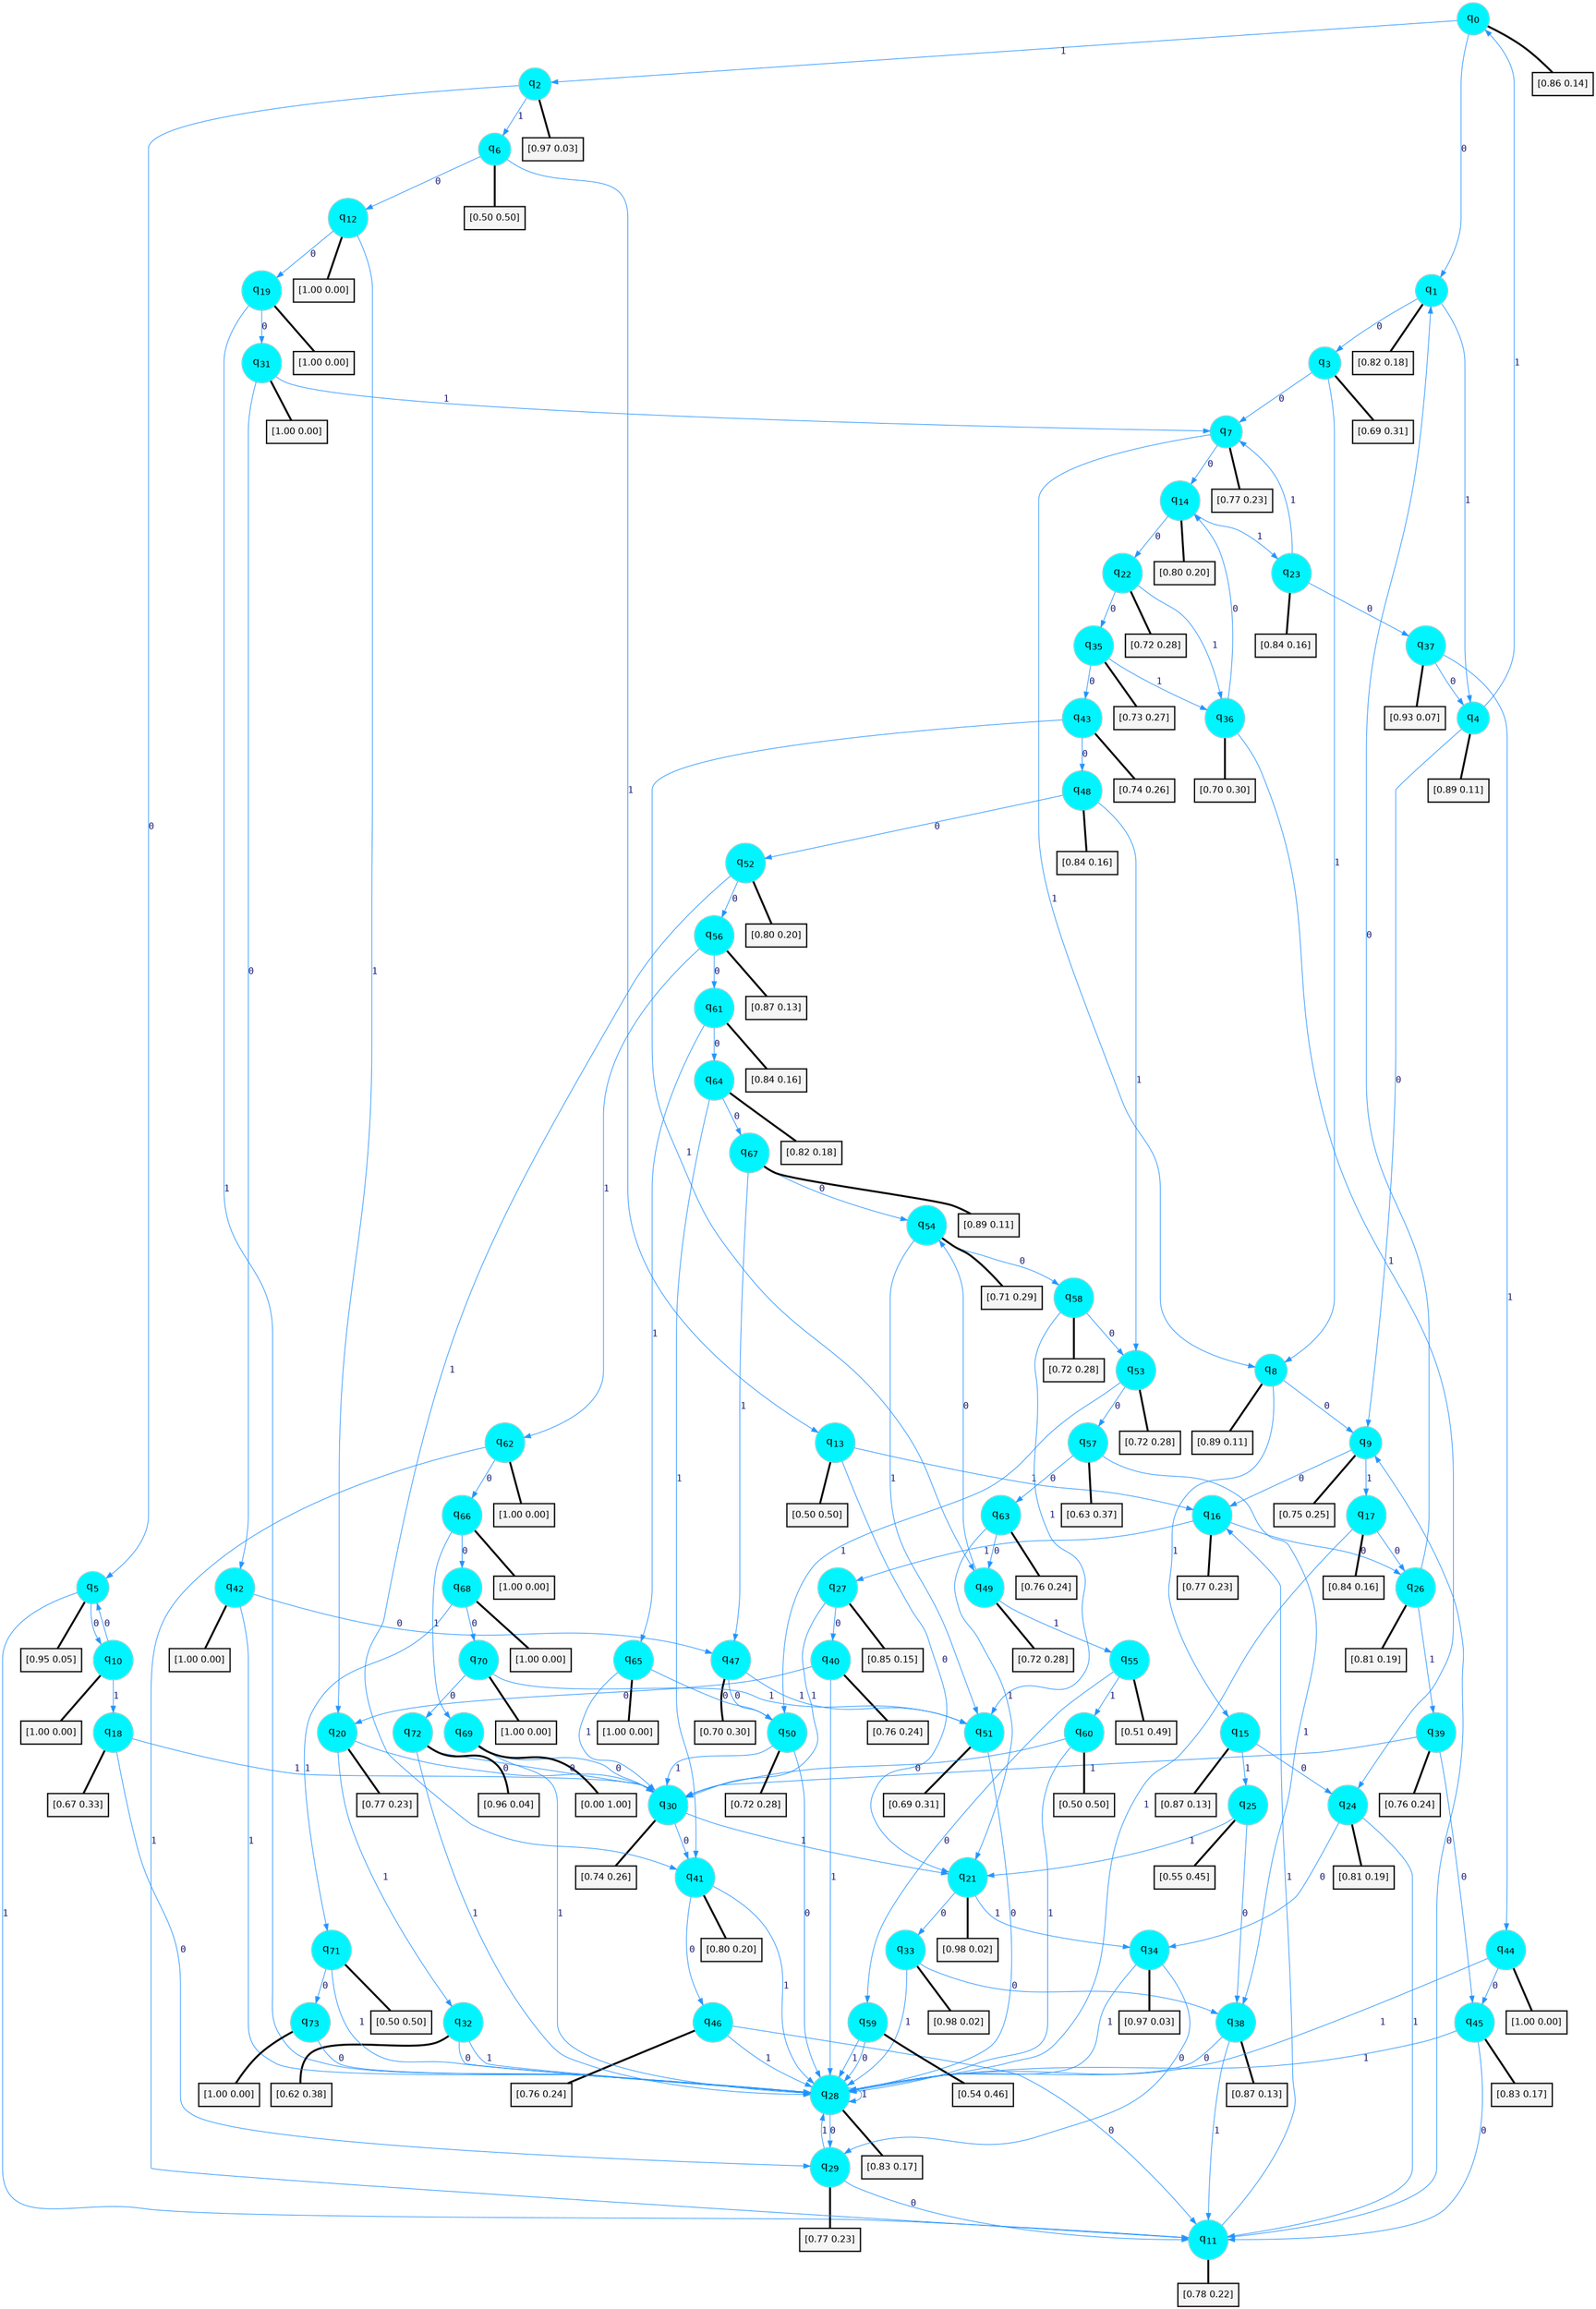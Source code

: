 digraph G {
graph [
bgcolor=transparent, dpi=300, rankdir=TD, size="40,25"];
node [
color=gray, fillcolor=turquoise1, fontcolor=black, fontname=Helvetica, fontsize=16, fontweight=bold, shape=circle, style=filled];
edge [
arrowsize=1, color=dodgerblue1, fontcolor=midnightblue, fontname=courier, fontweight=bold, penwidth=1, style=solid, weight=20];
0[label=<q<SUB>0</SUB>>];
1[label=<q<SUB>1</SUB>>];
2[label=<q<SUB>2</SUB>>];
3[label=<q<SUB>3</SUB>>];
4[label=<q<SUB>4</SUB>>];
5[label=<q<SUB>5</SUB>>];
6[label=<q<SUB>6</SUB>>];
7[label=<q<SUB>7</SUB>>];
8[label=<q<SUB>8</SUB>>];
9[label=<q<SUB>9</SUB>>];
10[label=<q<SUB>10</SUB>>];
11[label=<q<SUB>11</SUB>>];
12[label=<q<SUB>12</SUB>>];
13[label=<q<SUB>13</SUB>>];
14[label=<q<SUB>14</SUB>>];
15[label=<q<SUB>15</SUB>>];
16[label=<q<SUB>16</SUB>>];
17[label=<q<SUB>17</SUB>>];
18[label=<q<SUB>18</SUB>>];
19[label=<q<SUB>19</SUB>>];
20[label=<q<SUB>20</SUB>>];
21[label=<q<SUB>21</SUB>>];
22[label=<q<SUB>22</SUB>>];
23[label=<q<SUB>23</SUB>>];
24[label=<q<SUB>24</SUB>>];
25[label=<q<SUB>25</SUB>>];
26[label=<q<SUB>26</SUB>>];
27[label=<q<SUB>27</SUB>>];
28[label=<q<SUB>28</SUB>>];
29[label=<q<SUB>29</SUB>>];
30[label=<q<SUB>30</SUB>>];
31[label=<q<SUB>31</SUB>>];
32[label=<q<SUB>32</SUB>>];
33[label=<q<SUB>33</SUB>>];
34[label=<q<SUB>34</SUB>>];
35[label=<q<SUB>35</SUB>>];
36[label=<q<SUB>36</SUB>>];
37[label=<q<SUB>37</SUB>>];
38[label=<q<SUB>38</SUB>>];
39[label=<q<SUB>39</SUB>>];
40[label=<q<SUB>40</SUB>>];
41[label=<q<SUB>41</SUB>>];
42[label=<q<SUB>42</SUB>>];
43[label=<q<SUB>43</SUB>>];
44[label=<q<SUB>44</SUB>>];
45[label=<q<SUB>45</SUB>>];
46[label=<q<SUB>46</SUB>>];
47[label=<q<SUB>47</SUB>>];
48[label=<q<SUB>48</SUB>>];
49[label=<q<SUB>49</SUB>>];
50[label=<q<SUB>50</SUB>>];
51[label=<q<SUB>51</SUB>>];
52[label=<q<SUB>52</SUB>>];
53[label=<q<SUB>53</SUB>>];
54[label=<q<SUB>54</SUB>>];
55[label=<q<SUB>55</SUB>>];
56[label=<q<SUB>56</SUB>>];
57[label=<q<SUB>57</SUB>>];
58[label=<q<SUB>58</SUB>>];
59[label=<q<SUB>59</SUB>>];
60[label=<q<SUB>60</SUB>>];
61[label=<q<SUB>61</SUB>>];
62[label=<q<SUB>62</SUB>>];
63[label=<q<SUB>63</SUB>>];
64[label=<q<SUB>64</SUB>>];
65[label=<q<SUB>65</SUB>>];
66[label=<q<SUB>66</SUB>>];
67[label=<q<SUB>67</SUB>>];
68[label=<q<SUB>68</SUB>>];
69[label=<q<SUB>69</SUB>>];
70[label=<q<SUB>70</SUB>>];
71[label=<q<SUB>71</SUB>>];
72[label=<q<SUB>72</SUB>>];
73[label=<q<SUB>73</SUB>>];
74[label="[0.86 0.14]", shape=box,fontcolor=black, fontname=Helvetica, fontsize=14, penwidth=2, fillcolor=whitesmoke,color=black];
75[label="[0.82 0.18]", shape=box,fontcolor=black, fontname=Helvetica, fontsize=14, penwidth=2, fillcolor=whitesmoke,color=black];
76[label="[0.97 0.03]", shape=box,fontcolor=black, fontname=Helvetica, fontsize=14, penwidth=2, fillcolor=whitesmoke,color=black];
77[label="[0.69 0.31]", shape=box,fontcolor=black, fontname=Helvetica, fontsize=14, penwidth=2, fillcolor=whitesmoke,color=black];
78[label="[0.89 0.11]", shape=box,fontcolor=black, fontname=Helvetica, fontsize=14, penwidth=2, fillcolor=whitesmoke,color=black];
79[label="[0.95 0.05]", shape=box,fontcolor=black, fontname=Helvetica, fontsize=14, penwidth=2, fillcolor=whitesmoke,color=black];
80[label="[0.50 0.50]", shape=box,fontcolor=black, fontname=Helvetica, fontsize=14, penwidth=2, fillcolor=whitesmoke,color=black];
81[label="[0.77 0.23]", shape=box,fontcolor=black, fontname=Helvetica, fontsize=14, penwidth=2, fillcolor=whitesmoke,color=black];
82[label="[0.89 0.11]", shape=box,fontcolor=black, fontname=Helvetica, fontsize=14, penwidth=2, fillcolor=whitesmoke,color=black];
83[label="[0.75 0.25]", shape=box,fontcolor=black, fontname=Helvetica, fontsize=14, penwidth=2, fillcolor=whitesmoke,color=black];
84[label="[1.00 0.00]", shape=box,fontcolor=black, fontname=Helvetica, fontsize=14, penwidth=2, fillcolor=whitesmoke,color=black];
85[label="[0.78 0.22]", shape=box,fontcolor=black, fontname=Helvetica, fontsize=14, penwidth=2, fillcolor=whitesmoke,color=black];
86[label="[1.00 0.00]", shape=box,fontcolor=black, fontname=Helvetica, fontsize=14, penwidth=2, fillcolor=whitesmoke,color=black];
87[label="[0.50 0.50]", shape=box,fontcolor=black, fontname=Helvetica, fontsize=14, penwidth=2, fillcolor=whitesmoke,color=black];
88[label="[0.80 0.20]", shape=box,fontcolor=black, fontname=Helvetica, fontsize=14, penwidth=2, fillcolor=whitesmoke,color=black];
89[label="[0.87 0.13]", shape=box,fontcolor=black, fontname=Helvetica, fontsize=14, penwidth=2, fillcolor=whitesmoke,color=black];
90[label="[0.77 0.23]", shape=box,fontcolor=black, fontname=Helvetica, fontsize=14, penwidth=2, fillcolor=whitesmoke,color=black];
91[label="[0.84 0.16]", shape=box,fontcolor=black, fontname=Helvetica, fontsize=14, penwidth=2, fillcolor=whitesmoke,color=black];
92[label="[0.67 0.33]", shape=box,fontcolor=black, fontname=Helvetica, fontsize=14, penwidth=2, fillcolor=whitesmoke,color=black];
93[label="[1.00 0.00]", shape=box,fontcolor=black, fontname=Helvetica, fontsize=14, penwidth=2, fillcolor=whitesmoke,color=black];
94[label="[0.77 0.23]", shape=box,fontcolor=black, fontname=Helvetica, fontsize=14, penwidth=2, fillcolor=whitesmoke,color=black];
95[label="[0.98 0.02]", shape=box,fontcolor=black, fontname=Helvetica, fontsize=14, penwidth=2, fillcolor=whitesmoke,color=black];
96[label="[0.72 0.28]", shape=box,fontcolor=black, fontname=Helvetica, fontsize=14, penwidth=2, fillcolor=whitesmoke,color=black];
97[label="[0.84 0.16]", shape=box,fontcolor=black, fontname=Helvetica, fontsize=14, penwidth=2, fillcolor=whitesmoke,color=black];
98[label="[0.81 0.19]", shape=box,fontcolor=black, fontname=Helvetica, fontsize=14, penwidth=2, fillcolor=whitesmoke,color=black];
99[label="[0.55 0.45]", shape=box,fontcolor=black, fontname=Helvetica, fontsize=14, penwidth=2, fillcolor=whitesmoke,color=black];
100[label="[0.81 0.19]", shape=box,fontcolor=black, fontname=Helvetica, fontsize=14, penwidth=2, fillcolor=whitesmoke,color=black];
101[label="[0.85 0.15]", shape=box,fontcolor=black, fontname=Helvetica, fontsize=14, penwidth=2, fillcolor=whitesmoke,color=black];
102[label="[0.83 0.17]", shape=box,fontcolor=black, fontname=Helvetica, fontsize=14, penwidth=2, fillcolor=whitesmoke,color=black];
103[label="[0.77 0.23]", shape=box,fontcolor=black, fontname=Helvetica, fontsize=14, penwidth=2, fillcolor=whitesmoke,color=black];
104[label="[0.74 0.26]", shape=box,fontcolor=black, fontname=Helvetica, fontsize=14, penwidth=2, fillcolor=whitesmoke,color=black];
105[label="[1.00 0.00]", shape=box,fontcolor=black, fontname=Helvetica, fontsize=14, penwidth=2, fillcolor=whitesmoke,color=black];
106[label="[0.62 0.38]", shape=box,fontcolor=black, fontname=Helvetica, fontsize=14, penwidth=2, fillcolor=whitesmoke,color=black];
107[label="[0.98 0.02]", shape=box,fontcolor=black, fontname=Helvetica, fontsize=14, penwidth=2, fillcolor=whitesmoke,color=black];
108[label="[0.97 0.03]", shape=box,fontcolor=black, fontname=Helvetica, fontsize=14, penwidth=2, fillcolor=whitesmoke,color=black];
109[label="[0.73 0.27]", shape=box,fontcolor=black, fontname=Helvetica, fontsize=14, penwidth=2, fillcolor=whitesmoke,color=black];
110[label="[0.70 0.30]", shape=box,fontcolor=black, fontname=Helvetica, fontsize=14, penwidth=2, fillcolor=whitesmoke,color=black];
111[label="[0.93 0.07]", shape=box,fontcolor=black, fontname=Helvetica, fontsize=14, penwidth=2, fillcolor=whitesmoke,color=black];
112[label="[0.87 0.13]", shape=box,fontcolor=black, fontname=Helvetica, fontsize=14, penwidth=2, fillcolor=whitesmoke,color=black];
113[label="[0.76 0.24]", shape=box,fontcolor=black, fontname=Helvetica, fontsize=14, penwidth=2, fillcolor=whitesmoke,color=black];
114[label="[0.76 0.24]", shape=box,fontcolor=black, fontname=Helvetica, fontsize=14, penwidth=2, fillcolor=whitesmoke,color=black];
115[label="[0.80 0.20]", shape=box,fontcolor=black, fontname=Helvetica, fontsize=14, penwidth=2, fillcolor=whitesmoke,color=black];
116[label="[1.00 0.00]", shape=box,fontcolor=black, fontname=Helvetica, fontsize=14, penwidth=2, fillcolor=whitesmoke,color=black];
117[label="[0.74 0.26]", shape=box,fontcolor=black, fontname=Helvetica, fontsize=14, penwidth=2, fillcolor=whitesmoke,color=black];
118[label="[1.00 0.00]", shape=box,fontcolor=black, fontname=Helvetica, fontsize=14, penwidth=2, fillcolor=whitesmoke,color=black];
119[label="[0.83 0.17]", shape=box,fontcolor=black, fontname=Helvetica, fontsize=14, penwidth=2, fillcolor=whitesmoke,color=black];
120[label="[0.76 0.24]", shape=box,fontcolor=black, fontname=Helvetica, fontsize=14, penwidth=2, fillcolor=whitesmoke,color=black];
121[label="[0.70 0.30]", shape=box,fontcolor=black, fontname=Helvetica, fontsize=14, penwidth=2, fillcolor=whitesmoke,color=black];
122[label="[0.84 0.16]", shape=box,fontcolor=black, fontname=Helvetica, fontsize=14, penwidth=2, fillcolor=whitesmoke,color=black];
123[label="[0.72 0.28]", shape=box,fontcolor=black, fontname=Helvetica, fontsize=14, penwidth=2, fillcolor=whitesmoke,color=black];
124[label="[0.72 0.28]", shape=box,fontcolor=black, fontname=Helvetica, fontsize=14, penwidth=2, fillcolor=whitesmoke,color=black];
125[label="[0.69 0.31]", shape=box,fontcolor=black, fontname=Helvetica, fontsize=14, penwidth=2, fillcolor=whitesmoke,color=black];
126[label="[0.80 0.20]", shape=box,fontcolor=black, fontname=Helvetica, fontsize=14, penwidth=2, fillcolor=whitesmoke,color=black];
127[label="[0.72 0.28]", shape=box,fontcolor=black, fontname=Helvetica, fontsize=14, penwidth=2, fillcolor=whitesmoke,color=black];
128[label="[0.71 0.29]", shape=box,fontcolor=black, fontname=Helvetica, fontsize=14, penwidth=2, fillcolor=whitesmoke,color=black];
129[label="[0.51 0.49]", shape=box,fontcolor=black, fontname=Helvetica, fontsize=14, penwidth=2, fillcolor=whitesmoke,color=black];
130[label="[0.87 0.13]", shape=box,fontcolor=black, fontname=Helvetica, fontsize=14, penwidth=2, fillcolor=whitesmoke,color=black];
131[label="[0.63 0.37]", shape=box,fontcolor=black, fontname=Helvetica, fontsize=14, penwidth=2, fillcolor=whitesmoke,color=black];
132[label="[0.72 0.28]", shape=box,fontcolor=black, fontname=Helvetica, fontsize=14, penwidth=2, fillcolor=whitesmoke,color=black];
133[label="[0.54 0.46]", shape=box,fontcolor=black, fontname=Helvetica, fontsize=14, penwidth=2, fillcolor=whitesmoke,color=black];
134[label="[0.50 0.50]", shape=box,fontcolor=black, fontname=Helvetica, fontsize=14, penwidth=2, fillcolor=whitesmoke,color=black];
135[label="[0.84 0.16]", shape=box,fontcolor=black, fontname=Helvetica, fontsize=14, penwidth=2, fillcolor=whitesmoke,color=black];
136[label="[1.00 0.00]", shape=box,fontcolor=black, fontname=Helvetica, fontsize=14, penwidth=2, fillcolor=whitesmoke,color=black];
137[label="[0.76 0.24]", shape=box,fontcolor=black, fontname=Helvetica, fontsize=14, penwidth=2, fillcolor=whitesmoke,color=black];
138[label="[0.82 0.18]", shape=box,fontcolor=black, fontname=Helvetica, fontsize=14, penwidth=2, fillcolor=whitesmoke,color=black];
139[label="[1.00 0.00]", shape=box,fontcolor=black, fontname=Helvetica, fontsize=14, penwidth=2, fillcolor=whitesmoke,color=black];
140[label="[1.00 0.00]", shape=box,fontcolor=black, fontname=Helvetica, fontsize=14, penwidth=2, fillcolor=whitesmoke,color=black];
141[label="[0.89 0.11]", shape=box,fontcolor=black, fontname=Helvetica, fontsize=14, penwidth=2, fillcolor=whitesmoke,color=black];
142[label="[1.00 0.00]", shape=box,fontcolor=black, fontname=Helvetica, fontsize=14, penwidth=2, fillcolor=whitesmoke,color=black];
143[label="[0.00 1.00]", shape=box,fontcolor=black, fontname=Helvetica, fontsize=14, penwidth=2, fillcolor=whitesmoke,color=black];
144[label="[1.00 0.00]", shape=box,fontcolor=black, fontname=Helvetica, fontsize=14, penwidth=2, fillcolor=whitesmoke,color=black];
145[label="[0.50 0.50]", shape=box,fontcolor=black, fontname=Helvetica, fontsize=14, penwidth=2, fillcolor=whitesmoke,color=black];
146[label="[0.96 0.04]", shape=box,fontcolor=black, fontname=Helvetica, fontsize=14, penwidth=2, fillcolor=whitesmoke,color=black];
147[label="[1.00 0.00]", shape=box,fontcolor=black, fontname=Helvetica, fontsize=14, penwidth=2, fillcolor=whitesmoke,color=black];
0->1 [label=0];
0->2 [label=1];
0->74 [arrowhead=none, penwidth=3,color=black];
1->3 [label=0];
1->4 [label=1];
1->75 [arrowhead=none, penwidth=3,color=black];
2->5 [label=0];
2->6 [label=1];
2->76 [arrowhead=none, penwidth=3,color=black];
3->7 [label=0];
3->8 [label=1];
3->77 [arrowhead=none, penwidth=3,color=black];
4->9 [label=0];
4->0 [label=1];
4->78 [arrowhead=none, penwidth=3,color=black];
5->10 [label=0];
5->11 [label=1];
5->79 [arrowhead=none, penwidth=3,color=black];
6->12 [label=0];
6->13 [label=1];
6->80 [arrowhead=none, penwidth=3,color=black];
7->14 [label=0];
7->8 [label=1];
7->81 [arrowhead=none, penwidth=3,color=black];
8->9 [label=0];
8->15 [label=1];
8->82 [arrowhead=none, penwidth=3,color=black];
9->16 [label=0];
9->17 [label=1];
9->83 [arrowhead=none, penwidth=3,color=black];
10->5 [label=0];
10->18 [label=1];
10->84 [arrowhead=none, penwidth=3,color=black];
11->9 [label=0];
11->16 [label=1];
11->85 [arrowhead=none, penwidth=3,color=black];
12->19 [label=0];
12->20 [label=1];
12->86 [arrowhead=none, penwidth=3,color=black];
13->21 [label=0];
13->16 [label=1];
13->87 [arrowhead=none, penwidth=3,color=black];
14->22 [label=0];
14->23 [label=1];
14->88 [arrowhead=none, penwidth=3,color=black];
15->24 [label=0];
15->25 [label=1];
15->89 [arrowhead=none, penwidth=3,color=black];
16->26 [label=0];
16->27 [label=1];
16->90 [arrowhead=none, penwidth=3,color=black];
17->26 [label=0];
17->28 [label=1];
17->91 [arrowhead=none, penwidth=3,color=black];
18->29 [label=0];
18->30 [label=1];
18->92 [arrowhead=none, penwidth=3,color=black];
19->31 [label=0];
19->28 [label=1];
19->93 [arrowhead=none, penwidth=3,color=black];
20->30 [label=0];
20->32 [label=1];
20->94 [arrowhead=none, penwidth=3,color=black];
21->33 [label=0];
21->34 [label=1];
21->95 [arrowhead=none, penwidth=3,color=black];
22->35 [label=0];
22->36 [label=1];
22->96 [arrowhead=none, penwidth=3,color=black];
23->37 [label=0];
23->7 [label=1];
23->97 [arrowhead=none, penwidth=3,color=black];
24->34 [label=0];
24->11 [label=1];
24->98 [arrowhead=none, penwidth=3,color=black];
25->38 [label=0];
25->21 [label=1];
25->99 [arrowhead=none, penwidth=3,color=black];
26->1 [label=0];
26->39 [label=1];
26->100 [arrowhead=none, penwidth=3,color=black];
27->40 [label=0];
27->30 [label=1];
27->101 [arrowhead=none, penwidth=3,color=black];
28->29 [label=0];
28->28 [label=1];
28->102 [arrowhead=none, penwidth=3,color=black];
29->11 [label=0];
29->28 [label=1];
29->103 [arrowhead=none, penwidth=3,color=black];
30->41 [label=0];
30->21 [label=1];
30->104 [arrowhead=none, penwidth=3,color=black];
31->42 [label=0];
31->7 [label=1];
31->105 [arrowhead=none, penwidth=3,color=black];
32->28 [label=0];
32->28 [label=1];
32->106 [arrowhead=none, penwidth=3,color=black];
33->38 [label=0];
33->28 [label=1];
33->107 [arrowhead=none, penwidth=3,color=black];
34->29 [label=0];
34->28 [label=1];
34->108 [arrowhead=none, penwidth=3,color=black];
35->43 [label=0];
35->36 [label=1];
35->109 [arrowhead=none, penwidth=3,color=black];
36->14 [label=0];
36->24 [label=1];
36->110 [arrowhead=none, penwidth=3,color=black];
37->4 [label=0];
37->44 [label=1];
37->111 [arrowhead=none, penwidth=3,color=black];
38->28 [label=0];
38->11 [label=1];
38->112 [arrowhead=none, penwidth=3,color=black];
39->45 [label=0];
39->30 [label=1];
39->113 [arrowhead=none, penwidth=3,color=black];
40->20 [label=0];
40->28 [label=1];
40->114 [arrowhead=none, penwidth=3,color=black];
41->46 [label=0];
41->28 [label=1];
41->115 [arrowhead=none, penwidth=3,color=black];
42->47 [label=0];
42->28 [label=1];
42->116 [arrowhead=none, penwidth=3,color=black];
43->48 [label=0];
43->49 [label=1];
43->117 [arrowhead=none, penwidth=3,color=black];
44->45 [label=0];
44->28 [label=1];
44->118 [arrowhead=none, penwidth=3,color=black];
45->11 [label=0];
45->28 [label=1];
45->119 [arrowhead=none, penwidth=3,color=black];
46->11 [label=0];
46->28 [label=1];
46->120 [arrowhead=none, penwidth=3,color=black];
47->50 [label=0];
47->51 [label=1];
47->121 [arrowhead=none, penwidth=3,color=black];
48->52 [label=0];
48->53 [label=1];
48->122 [arrowhead=none, penwidth=3,color=black];
49->54 [label=0];
49->55 [label=1];
49->123 [arrowhead=none, penwidth=3,color=black];
50->28 [label=0];
50->30 [label=1];
50->124 [arrowhead=none, penwidth=3,color=black];
51->28 [label=0];
51->125 [arrowhead=none, penwidth=3,color=black];
52->56 [label=0];
52->41 [label=1];
52->126 [arrowhead=none, penwidth=3,color=black];
53->57 [label=0];
53->50 [label=1];
53->127 [arrowhead=none, penwidth=3,color=black];
54->58 [label=0];
54->51 [label=1];
54->128 [arrowhead=none, penwidth=3,color=black];
55->59 [label=0];
55->60 [label=1];
55->129 [arrowhead=none, penwidth=3,color=black];
56->61 [label=0];
56->62 [label=1];
56->130 [arrowhead=none, penwidth=3,color=black];
57->63 [label=0];
57->38 [label=1];
57->131 [arrowhead=none, penwidth=3,color=black];
58->53 [label=0];
58->51 [label=1];
58->132 [arrowhead=none, penwidth=3,color=black];
59->28 [label=0];
59->28 [label=1];
59->133 [arrowhead=none, penwidth=3,color=black];
60->30 [label=0];
60->28 [label=1];
60->134 [arrowhead=none, penwidth=3,color=black];
61->64 [label=0];
61->65 [label=1];
61->135 [arrowhead=none, penwidth=3,color=black];
62->66 [label=0];
62->11 [label=1];
62->136 [arrowhead=none, penwidth=3,color=black];
63->49 [label=0];
63->21 [label=1];
63->137 [arrowhead=none, penwidth=3,color=black];
64->67 [label=0];
64->41 [label=1];
64->138 [arrowhead=none, penwidth=3,color=black];
65->50 [label=0];
65->30 [label=1];
65->139 [arrowhead=none, penwidth=3,color=black];
66->68 [label=0];
66->69 [label=1];
66->140 [arrowhead=none, penwidth=3,color=black];
67->54 [label=0];
67->47 [label=1];
67->141 [arrowhead=none, penwidth=3,color=black];
68->70 [label=0];
68->71 [label=1];
68->142 [arrowhead=none, penwidth=3,color=black];
69->30 [label=0];
69->28 [label=1];
69->143 [arrowhead=none, penwidth=3,color=black];
70->72 [label=0];
70->51 [label=1];
70->144 [arrowhead=none, penwidth=3,color=black];
71->73 [label=0];
71->28 [label=1];
71->145 [arrowhead=none, penwidth=3,color=black];
72->30 [label=0];
72->28 [label=1];
72->146 [arrowhead=none, penwidth=3,color=black];
73->28 [label=0];
73->147 [arrowhead=none, penwidth=3,color=black];
}
